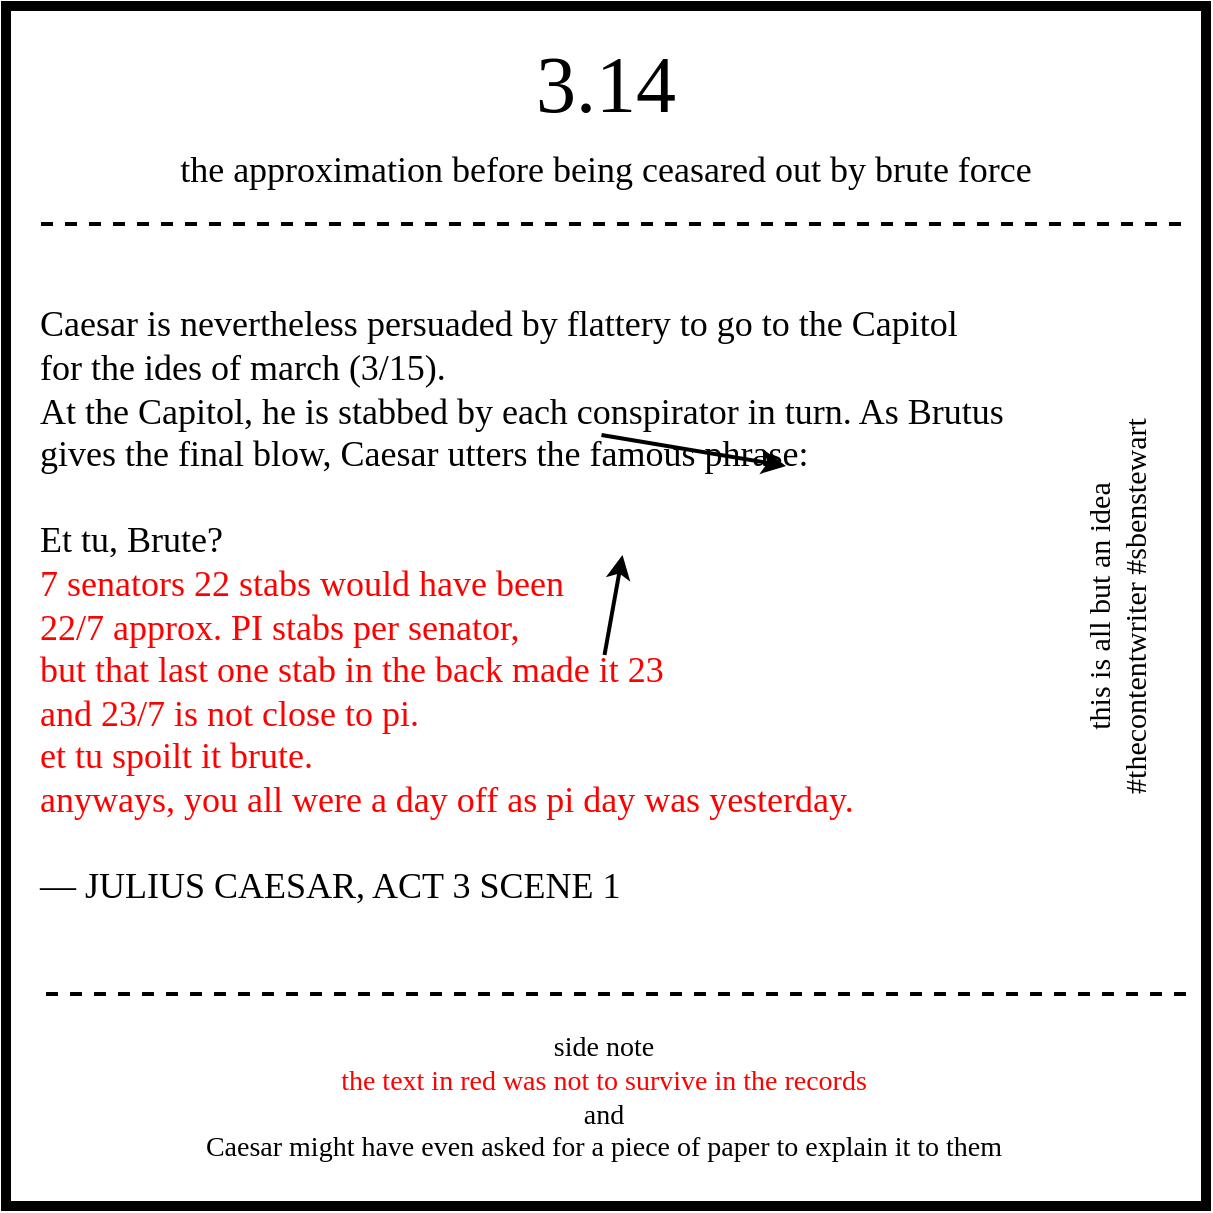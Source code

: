 <mxfile version="14.4.8" type="device"><diagram id="dX7Dphyso45SB9-RoEhv" name="Page-1"><mxGraphModel dx="1038" dy="588" grid="1" gridSize="10" guides="1" tooltips="1" connect="1" arrows="1" fold="1" page="1" pageScale="1" pageWidth="827" pageHeight="1169" math="0" shadow="0"><root><mxCell id="0"/><mxCell id="1" parent="0"/><mxCell id="nfxZPmU7g6QgWNAvG-ER-2" value="" style="whiteSpace=wrap;html=1;aspect=fixed;strokeWidth=5;fillColor=none;fontFamily=xkcd;" parent="1" vertex="1"><mxGeometry x="210" y="90" width="600" height="600" as="geometry"/></mxCell><mxCell id="8b6ggLF4gSHIukh4vJdm-18" value="&lt;font&gt;&lt;span style=&quot;font-size: 40px&quot;&gt;3.14&lt;/span&gt;&lt;br&gt;&lt;/font&gt;" style="text;html=1;strokeColor=none;fillColor=none;align=center;verticalAlign=middle;whiteSpace=wrap;rounded=0;fontFamily=xkcd;" parent="1" vertex="1"><mxGeometry x="225" y="118" width="570" height="22" as="geometry"/></mxCell><mxCell id="8b6ggLF4gSHIukh4vJdm-24" value="&lt;font&gt;&lt;span style=&quot;font-size: 18px&quot;&gt;the approximation before being ceasared out by brute force&lt;/span&gt;&lt;br&gt;&lt;/font&gt;" style="text;html=1;strokeColor=none;fillColor=none;align=center;verticalAlign=middle;whiteSpace=wrap;rounded=0;fontFamily=xkcd;" parent="1" vertex="1"><mxGeometry x="210" y="162" width="600" height="20" as="geometry"/></mxCell><mxCell id="8b6ggLF4gSHIukh4vJdm-30" value="" style="endArrow=none;dashed=1;html=1;strokeWidth=2;" parent="1" edge="1"><mxGeometry width="50" height="50" relative="1" as="geometry"><mxPoint x="797.5" y="199" as="sourcePoint"/><mxPoint x="222.5" y="199" as="targetPoint"/></mxGeometry></mxCell><mxCell id="k-dpR7HA_-HZ3Fbqk2lw-16" value="" style="endArrow=none;dashed=1;html=1;strokeWidth=2;" parent="1" edge="1"><mxGeometry width="50" height="50" relative="1" as="geometry"><mxPoint x="800" y="584" as="sourcePoint"/><mxPoint x="225" y="584" as="targetPoint"/></mxGeometry></mxCell><mxCell id="k-dpR7HA_-HZ3Fbqk2lw-17" value="&lt;font style=&quot;font-size: 14px&quot;&gt;&lt;span&gt;side note&lt;/span&gt;&lt;br&gt;&lt;font color=&quot;#ff0000&quot;&gt;the text in red was not to survive in the records&lt;/font&gt;&lt;br&gt;and&lt;br&gt;Caesar might have even asked for a piece of paper to explain it to them&lt;br&gt;&lt;/font&gt;" style="text;html=1;strokeColor=none;fillColor=none;align=center;verticalAlign=middle;whiteSpace=wrap;rounded=0;fontFamily=xkcd;" parent="1" vertex="1"><mxGeometry x="208.5" y="596" width="600" height="80" as="geometry"/></mxCell><mxCell id="euaHSMH8fYii958cPEId-22" style="edgeStyle=orthogonalEdgeStyle;rounded=0;orthogonalLoop=1;jettySize=auto;html=1;exitX=0.5;exitY=1;exitDx=0;exitDy=0;strokeWidth=2;" parent="1" edge="1"><mxGeometry relative="1" as="geometry"><mxPoint x="661" y="451" as="sourcePoint"/><mxPoint x="661" y="451" as="targetPoint"/></mxGeometry></mxCell><mxCell id="pKVuHFSoDqtFi99w7tCS-15" value="&lt;font style=&quot;font-size: 15px&quot;&gt;&lt;font style=&quot;font-size: 15px&quot;&gt;this is all but an idea&lt;br&gt;&lt;/font&gt;#thecontentwriter #sbenstewart&lt;br&gt;&lt;/font&gt;" style="text;html=1;strokeColor=none;fillColor=none;align=center;verticalAlign=middle;whiteSpace=wrap;rounded=0;rotation=-90;fontFamily=xkcd;" parent="1" vertex="1"><mxGeometry x="605" y="380" width="320" height="20" as="geometry"/></mxCell><mxCell id="UP8bxBkOyK2sKmzwOD3G-25" value="" style="endArrow=classic;html=1;strokeWidth=2;fontColor=#FF0000;exitX=0.5;exitY=1;exitDx=0;exitDy=0;entryX=0.5;entryY=0;entryDx=0;entryDy=0;" parent="1" target="UP8bxBkOyK2sKmzwOD3G-19" edge="1"><mxGeometry width="50" height="50" relative="1" as="geometry"><mxPoint x="507.75" y="304.5" as="sourcePoint"/><mxPoint x="600" y="320" as="targetPoint"/></mxGeometry></mxCell><mxCell id="UP8bxBkOyK2sKmzwOD3G-26" value="" style="endArrow=classic;html=1;strokeWidth=2;fontColor=#FF0000;exitX=0.5;exitY=1;exitDx=0;exitDy=0;" parent="1" target="UP8bxBkOyK2sKmzwOD3G-23" edge="1"><mxGeometry width="50" height="50" relative="1" as="geometry"><mxPoint x="509.25" y="414.5" as="sourcePoint"/><mxPoint x="518.25" y="364.5" as="targetPoint"/></mxGeometry></mxCell><mxCell id="mES9Fh-yJTS85JTIQHvy-1" value="&lt;font style=&quot;font-size: 18px&quot;&gt;&lt;div&gt;Caesar is nevertheless persuaded by flattery to go to the Capitol for the ides of march (3/15).&lt;/div&gt;&lt;div&gt;At the Capitol, he is stabbed by each conspirator in turn. As Brutus gives the final blow, Caesar utters the famous phrase:&lt;/div&gt;&lt;div&gt;&lt;br&gt;&lt;/div&gt;&lt;div&gt;Et tu, Brute?&lt;/div&gt;&lt;div&gt;&lt;font color=&quot;#ff0000&quot;&gt;7 senators 22 stabs would have been&lt;/font&gt;&lt;/div&gt;&lt;div&gt;&lt;font color=&quot;#ff0000&quot;&gt;22/7 approx. PI stabs per senator,&lt;/font&gt;&lt;/div&gt;&lt;div&gt;&lt;font color=&quot;#ff0000&quot;&gt;but that last one stab in the back made it 23&amp;nbsp;&lt;/font&gt;&lt;/div&gt;&lt;div&gt;&lt;font color=&quot;#ff0000&quot;&gt;and 23/7 is not close to pi.&amp;nbsp;&lt;/font&gt;&lt;/div&gt;&lt;div&gt;&lt;font color=&quot;#ff0000&quot;&gt;et tu spoilt it brute.&lt;/font&gt;&lt;/div&gt;&lt;div&gt;&lt;font color=&quot;#ff0000&quot;&gt;anyways, you all were a day off as pi day was yesterday.&lt;/font&gt;&lt;/div&gt;&lt;div&gt;&lt;br&gt;&lt;/div&gt;&lt;div&gt;— JULIUS CAESAR, ACT 3 SCENE 1&lt;/div&gt;&lt;/font&gt;" style="text;html=1;strokeColor=none;fillColor=none;align=left;verticalAlign=middle;whiteSpace=wrap;rounded=0;fontFamily=xkcd;" vertex="1" parent="1"><mxGeometry x="225" y="220" width="485" height="340" as="geometry"/></mxCell></root></mxGraphModel></diagram></mxfile>